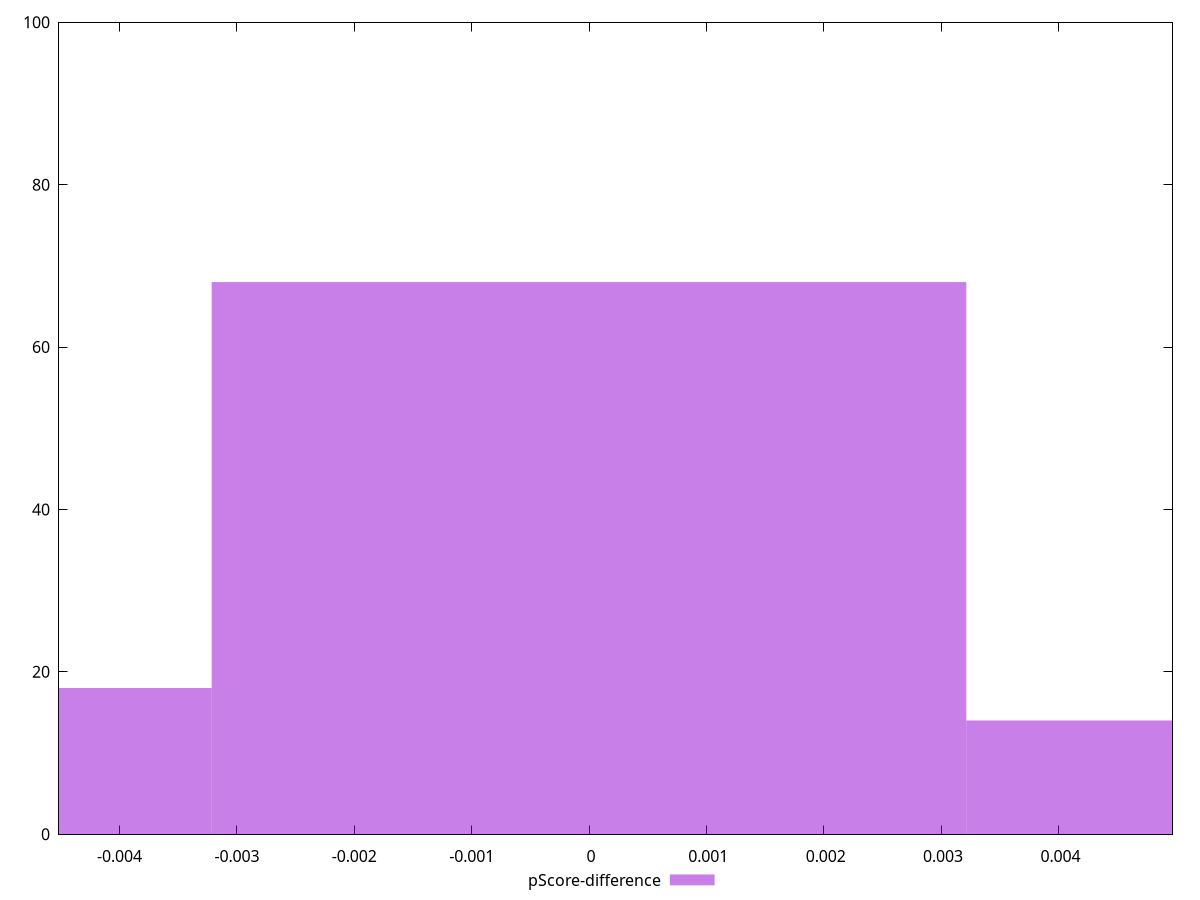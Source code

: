 reset

$pScoreDifference <<EOF
0.006430370352369072 14
0 68
-0.006430370352369072 18
EOF

set key outside below
set boxwidth 0.006430370352369072
set xrange [-0.0045159560841776525:0.004971675894975824]
set yrange [0:100]
set trange [0:100]
set style fill transparent solid 0.5 noborder
set terminal svg size 640, 490 enhanced background rgb 'white'
set output "reports/report_00033_2021-03-01T14-23-16.841Z/total-blocking-time/samples/astro/pScore-difference/histogram.svg"

plot $pScoreDifference title "pScore-difference" with boxes

reset
